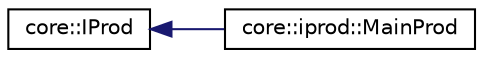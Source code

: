 digraph "Graphical Class Hierarchy"
{
  edge [fontname="Helvetica",fontsize="10",labelfontname="Helvetica",labelfontsize="10"];
  node [fontname="Helvetica",fontsize="10",shape=record];
  rankdir="LR";
  Node1 [label="core::IProd",height=0.2,width=0.4,color="black", fillcolor="white", style="filled",URL="$classcore_1_1_i_prod.html"];
  Node1 -> Node2 [dir="back",color="midnightblue",fontsize="10",style="solid",fontname="Helvetica"];
  Node2 [label="core::iprod::MainProd",height=0.2,width=0.4,color="black", fillcolor="white", style="filled",URL="$classcore_1_1iprod_1_1_main_prod.html"];
}
